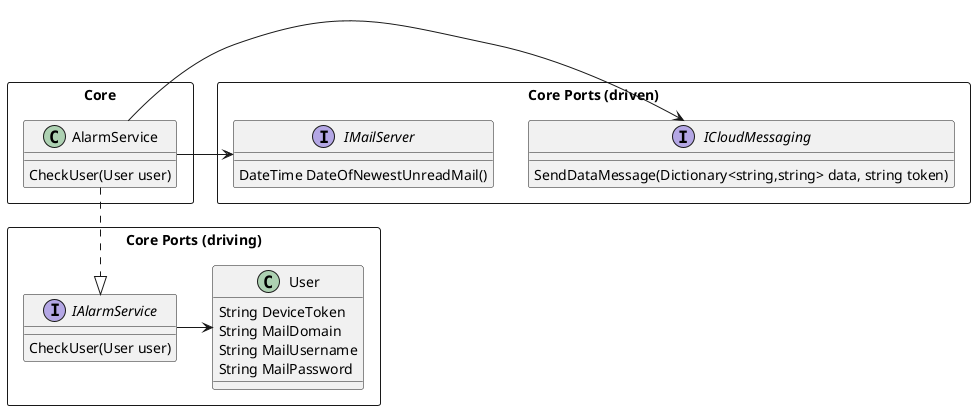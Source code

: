 @startuml

package "Core Ports (driving)" <<Rectangle>> {
    interface IAlarmService {
        {method} CheckUser(User user)
    }
            class User {
            String DeviceToken
            String MailDomain
            String MailUsername
            String MailPassword
        }

}

package "Core" <<Rectangle>> {
    class AlarmService {
        {method} CheckUser(User user)
    }
}

package "Core Ports (driven)" <<Rectangle>> {
    interface ICloudMessaging {
            {method} SendDataMessage(Dictionary<string,string> data, string token)
    }

    interface IMailServer {
        {method} DateTime DateOfNewestUnreadMail()

    }
}

AlarmService -> ICloudMessaging
AlarmService -> IMailServer
IAlarmService -> User
AlarmService ..|> IAlarmService
@enduml

